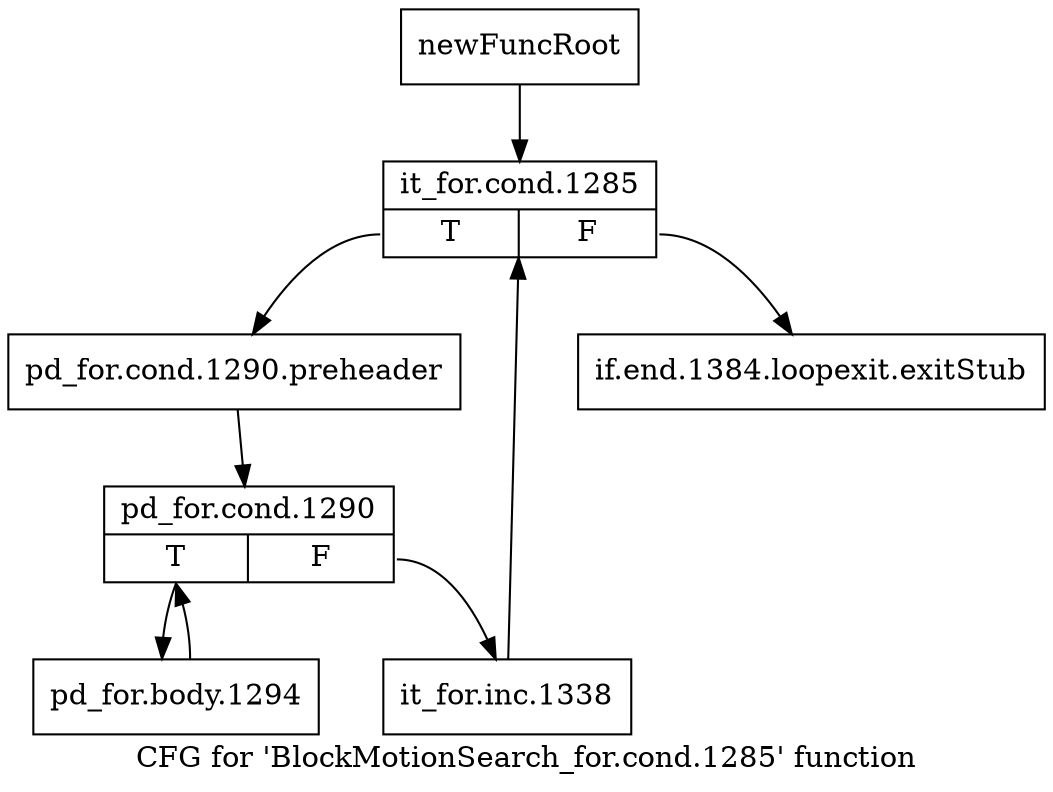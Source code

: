 digraph "CFG for 'BlockMotionSearch_for.cond.1285' function" {
	label="CFG for 'BlockMotionSearch_for.cond.1285' function";

	Node0x28b1570 [shape=record,label="{newFuncRoot}"];
	Node0x28b1570 -> Node0x29ed9e0;
	Node0x29ed990 [shape=record,label="{if.end.1384.loopexit.exitStub}"];
	Node0x29ed9e0 [shape=record,label="{it_for.cond.1285|{<s0>T|<s1>F}}"];
	Node0x29ed9e0:s0 -> Node0x29eda30;
	Node0x29ed9e0:s1 -> Node0x29ed990;
	Node0x29eda30 [shape=record,label="{pd_for.cond.1290.preheader}"];
	Node0x29eda30 -> Node0x29eda80;
	Node0x29eda80 [shape=record,label="{pd_for.cond.1290|{<s0>T|<s1>F}}"];
	Node0x29eda80:s0 -> Node0x29edb20;
	Node0x29eda80:s1 -> Node0x29edad0;
	Node0x29edad0 [shape=record,label="{it_for.inc.1338}"];
	Node0x29edad0 -> Node0x29ed9e0;
	Node0x29edb20 [shape=record,label="{pd_for.body.1294}"];
	Node0x29edb20 -> Node0x29eda80;
}
